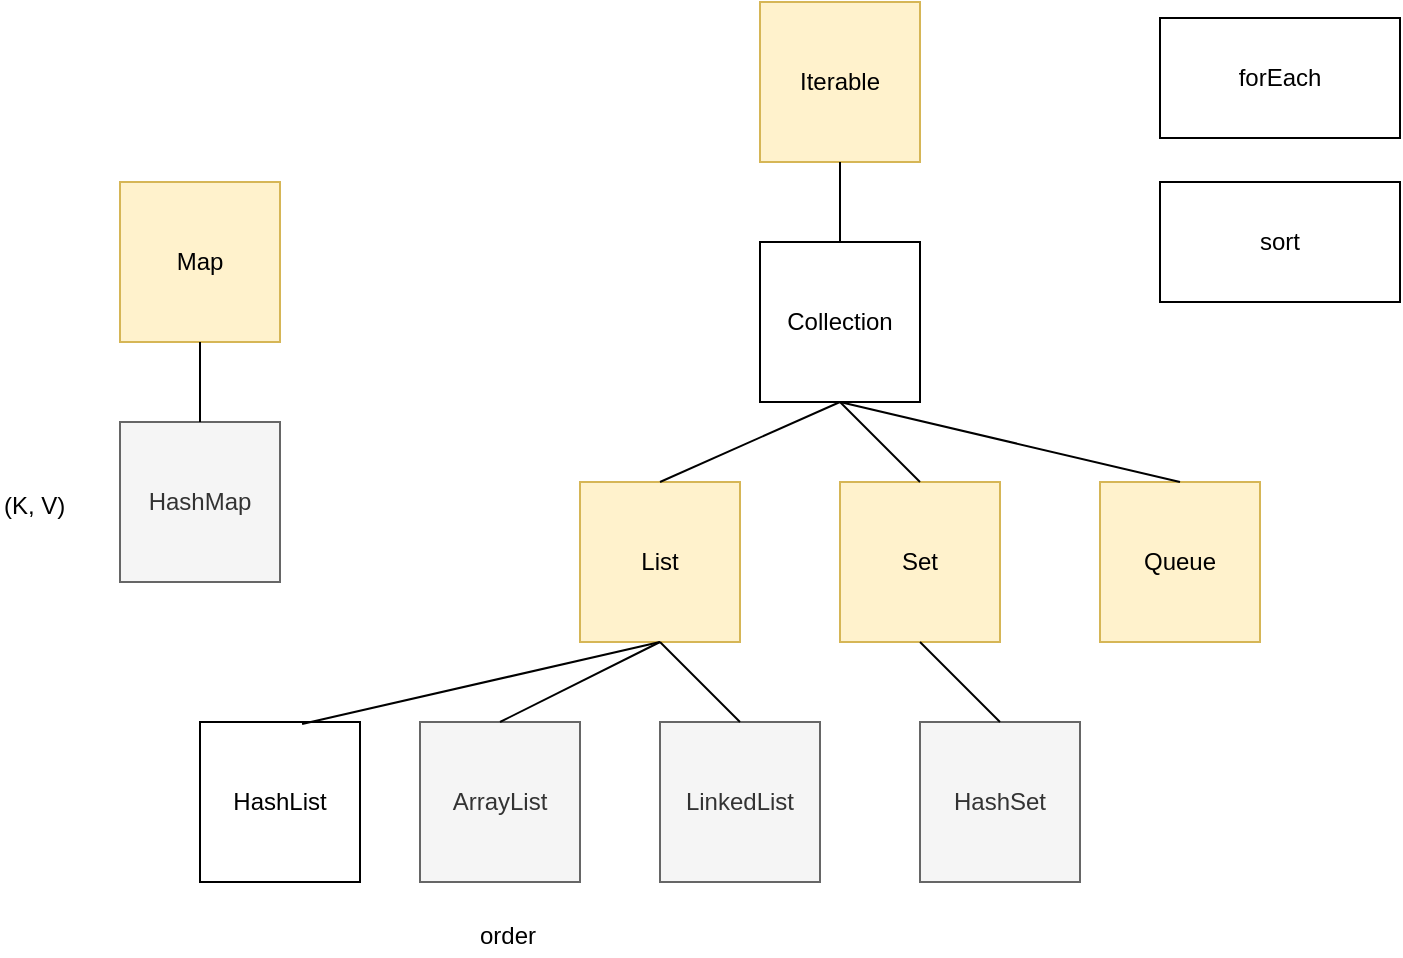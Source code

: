 <mxfile version="11.1.1" type="device"><diagram id="RgQMPke71wwXyjCIpcpY" name="Page-1"><mxGraphModel dx="1038" dy="510" grid="1" gridSize="10" guides="1" tooltips="1" connect="1" arrows="1" fold="1" page="1" pageScale="1" pageWidth="850" pageHeight="1100" math="0" shadow="0"><root><mxCell id="0"/><mxCell id="1" parent="0"/><mxCell id="yBPyPcQwjp7yvssH2bvZ-1" value="Iterable" style="whiteSpace=wrap;html=1;aspect=fixed;fillColor=#fff2cc;strokeColor=#d6b656;" parent="1" vertex="1"><mxGeometry x="450" y="50" width="80" height="80" as="geometry"/></mxCell><mxCell id="yBPyPcQwjp7yvssH2bvZ-2" value="" style="endArrow=none;html=1;entryX=0.5;entryY=1;entryDx=0;entryDy=0;exitX=0.5;exitY=0;exitDx=0;exitDy=0;" parent="1" source="yBPyPcQwjp7yvssH2bvZ-4" target="yBPyPcQwjp7yvssH2bvZ-1" edge="1"><mxGeometry width="50" height="50" relative="1" as="geometry"><mxPoint x="460" y="190" as="sourcePoint"/><mxPoint x="500" y="150" as="targetPoint"/></mxGeometry></mxCell><mxCell id="yBPyPcQwjp7yvssH2bvZ-4" value="Collection" style="whiteSpace=wrap;html=1;aspect=fixed;" parent="1" vertex="1"><mxGeometry x="450" y="170" width="80" height="80" as="geometry"/></mxCell><mxCell id="yBPyPcQwjp7yvssH2bvZ-5" value="List" style="whiteSpace=wrap;html=1;aspect=fixed;fillColor=#fff2cc;strokeColor=#d6b656;" parent="1" vertex="1"><mxGeometry x="360" y="290" width="80" height="80" as="geometry"/></mxCell><mxCell id="yBPyPcQwjp7yvssH2bvZ-6" value="Set" style="whiteSpace=wrap;html=1;aspect=fixed;fillColor=#fff2cc;strokeColor=#d6b656;" parent="1" vertex="1"><mxGeometry x="490" y="290" width="80" height="80" as="geometry"/></mxCell><mxCell id="yBPyPcQwjp7yvssH2bvZ-7" value="Queue" style="whiteSpace=wrap;html=1;aspect=fixed;fillColor=#fff2cc;strokeColor=#d6b656;" parent="1" vertex="1"><mxGeometry x="620" y="290" width="80" height="80" as="geometry"/></mxCell><mxCell id="yBPyPcQwjp7yvssH2bvZ-8" value="" style="endArrow=none;html=1;entryX=0.5;entryY=1;entryDx=0;entryDy=0;exitX=0.5;exitY=0;exitDx=0;exitDy=0;" parent="1" source="yBPyPcQwjp7yvssH2bvZ-5" target="yBPyPcQwjp7yvssH2bvZ-4" edge="1"><mxGeometry width="50" height="50" relative="1" as="geometry"><mxPoint x="360" y="440" as="sourcePoint"/><mxPoint x="410" y="390" as="targetPoint"/></mxGeometry></mxCell><mxCell id="yBPyPcQwjp7yvssH2bvZ-9" value="" style="endArrow=none;html=1;entryX=0.5;entryY=1;entryDx=0;entryDy=0;exitX=0.5;exitY=0;exitDx=0;exitDy=0;" parent="1" source="yBPyPcQwjp7yvssH2bvZ-6" target="yBPyPcQwjp7yvssH2bvZ-4" edge="1"><mxGeometry width="50" height="50" relative="1" as="geometry"><mxPoint x="360" y="440" as="sourcePoint"/><mxPoint x="410" y="390" as="targetPoint"/></mxGeometry></mxCell><mxCell id="yBPyPcQwjp7yvssH2bvZ-10" value="" style="endArrow=none;html=1;entryX=0.5;entryY=1;entryDx=0;entryDy=0;exitX=0.5;exitY=0;exitDx=0;exitDy=0;" parent="1" source="yBPyPcQwjp7yvssH2bvZ-7" target="yBPyPcQwjp7yvssH2bvZ-4" edge="1"><mxGeometry width="50" height="50" relative="1" as="geometry"><mxPoint x="360" y="440" as="sourcePoint"/><mxPoint x="410" y="390" as="targetPoint"/></mxGeometry></mxCell><mxCell id="yBPyPcQwjp7yvssH2bvZ-11" value="ArrayList" style="whiteSpace=wrap;html=1;aspect=fixed;fillColor=#f5f5f5;strokeColor=#666666;fontColor=#333333;" parent="1" vertex="1"><mxGeometry x="280" y="410" width="80" height="80" as="geometry"/></mxCell><mxCell id="yBPyPcQwjp7yvssH2bvZ-12" value="LinkedList" style="whiteSpace=wrap;html=1;aspect=fixed;fillColor=#f5f5f5;strokeColor=#666666;fontColor=#333333;" parent="1" vertex="1"><mxGeometry x="400" y="410" width="80" height="80" as="geometry"/></mxCell><mxCell id="yBPyPcQwjp7yvssH2bvZ-13" value="HashSet" style="whiteSpace=wrap;html=1;aspect=fixed;fillColor=#f5f5f5;strokeColor=#666666;fontColor=#333333;" parent="1" vertex="1"><mxGeometry x="530" y="410" width="80" height="80" as="geometry"/></mxCell><mxCell id="yBPyPcQwjp7yvssH2bvZ-14" value="HashList" style="whiteSpace=wrap;html=1;aspect=fixed;" parent="1" vertex="1"><mxGeometry x="170" y="410" width="80" height="80" as="geometry"/></mxCell><mxCell id="yBPyPcQwjp7yvssH2bvZ-15" value="" style="endArrow=none;html=1;exitX=0.638;exitY=0.013;exitDx=0;exitDy=0;exitPerimeter=0;entryX=0.5;entryY=1;entryDx=0;entryDy=0;" parent="1" source="yBPyPcQwjp7yvssH2bvZ-14" target="yBPyPcQwjp7yvssH2bvZ-5" edge="1"><mxGeometry width="50" height="50" relative="1" as="geometry"><mxPoint x="170" y="560" as="sourcePoint"/><mxPoint x="220" y="510" as="targetPoint"/></mxGeometry></mxCell><mxCell id="yBPyPcQwjp7yvssH2bvZ-16" value="" style="endArrow=none;html=1;exitX=0.5;exitY=0;exitDx=0;exitDy=0;" parent="1" source="yBPyPcQwjp7yvssH2bvZ-11" edge="1"><mxGeometry width="50" height="50" relative="1" as="geometry"><mxPoint x="170" y="560" as="sourcePoint"/><mxPoint x="400" y="370" as="targetPoint"/></mxGeometry></mxCell><mxCell id="yBPyPcQwjp7yvssH2bvZ-18" value="" style="endArrow=none;html=1;exitX=0.5;exitY=0;exitDx=0;exitDy=0;" parent="1" source="yBPyPcQwjp7yvssH2bvZ-12" edge="1"><mxGeometry width="50" height="50" relative="1" as="geometry"><mxPoint x="170" y="560" as="sourcePoint"/><mxPoint x="400" y="370" as="targetPoint"/></mxGeometry></mxCell><mxCell id="yBPyPcQwjp7yvssH2bvZ-19" value="" style="endArrow=none;html=1;entryX=0.5;entryY=1;entryDx=0;entryDy=0;exitX=0.5;exitY=0;exitDx=0;exitDy=0;" parent="1" source="yBPyPcQwjp7yvssH2bvZ-13" target="yBPyPcQwjp7yvssH2bvZ-6" edge="1"><mxGeometry width="50" height="50" relative="1" as="geometry"><mxPoint x="170" y="560" as="sourcePoint"/><mxPoint x="220" y="510" as="targetPoint"/></mxGeometry></mxCell><mxCell id="yBPyPcQwjp7yvssH2bvZ-20" value="Map" style="whiteSpace=wrap;html=1;aspect=fixed;fillColor=#fff2cc;strokeColor=#d6b656;" parent="1" vertex="1"><mxGeometry x="130" y="140" width="80" height="80" as="geometry"/></mxCell><mxCell id="yBPyPcQwjp7yvssH2bvZ-21" value="HashMap" style="whiteSpace=wrap;html=1;aspect=fixed;fillColor=#f5f5f5;strokeColor=#666666;fontColor=#333333;" parent="1" vertex="1"><mxGeometry x="130" y="260" width="80" height="80" as="geometry"/></mxCell><mxCell id="yBPyPcQwjp7yvssH2bvZ-22" value="" style="endArrow=none;html=1;entryX=0.5;entryY=1;entryDx=0;entryDy=0;" parent="1" source="yBPyPcQwjp7yvssH2bvZ-21" target="yBPyPcQwjp7yvssH2bvZ-20" edge="1"><mxGeometry width="50" height="50" relative="1" as="geometry"><mxPoint x="130" y="560" as="sourcePoint"/><mxPoint x="180" y="510" as="targetPoint"/></mxGeometry></mxCell><mxCell id="yBPyPcQwjp7yvssH2bvZ-25" value="(K, V)" style="text;html=1;resizable=0;points=[];autosize=1;align=left;verticalAlign=top;spacingTop=-4;" parent="1" vertex="1"><mxGeometry x="70" y="292" width="50" height="20" as="geometry"/></mxCell><mxCell id="yBPyPcQwjp7yvssH2bvZ-26" value="order" style="text;html=1;resizable=0;points=[];autosize=1;align=left;verticalAlign=top;spacingTop=-4;" parent="1" vertex="1"><mxGeometry x="308" y="507" width="40" height="20" as="geometry"/></mxCell><mxCell id="dWbib6ZbiDsdj6PnqlQV-1" value="forEach" style="rounded=0;whiteSpace=wrap;html=1;" vertex="1" parent="1"><mxGeometry x="650" y="58" width="120" height="60" as="geometry"/></mxCell><mxCell id="dWbib6ZbiDsdj6PnqlQV-2" value="sort" style="rounded=0;whiteSpace=wrap;html=1;" vertex="1" parent="1"><mxGeometry x="650" y="140" width="120" height="60" as="geometry"/></mxCell></root></mxGraphModel></diagram></mxfile>
